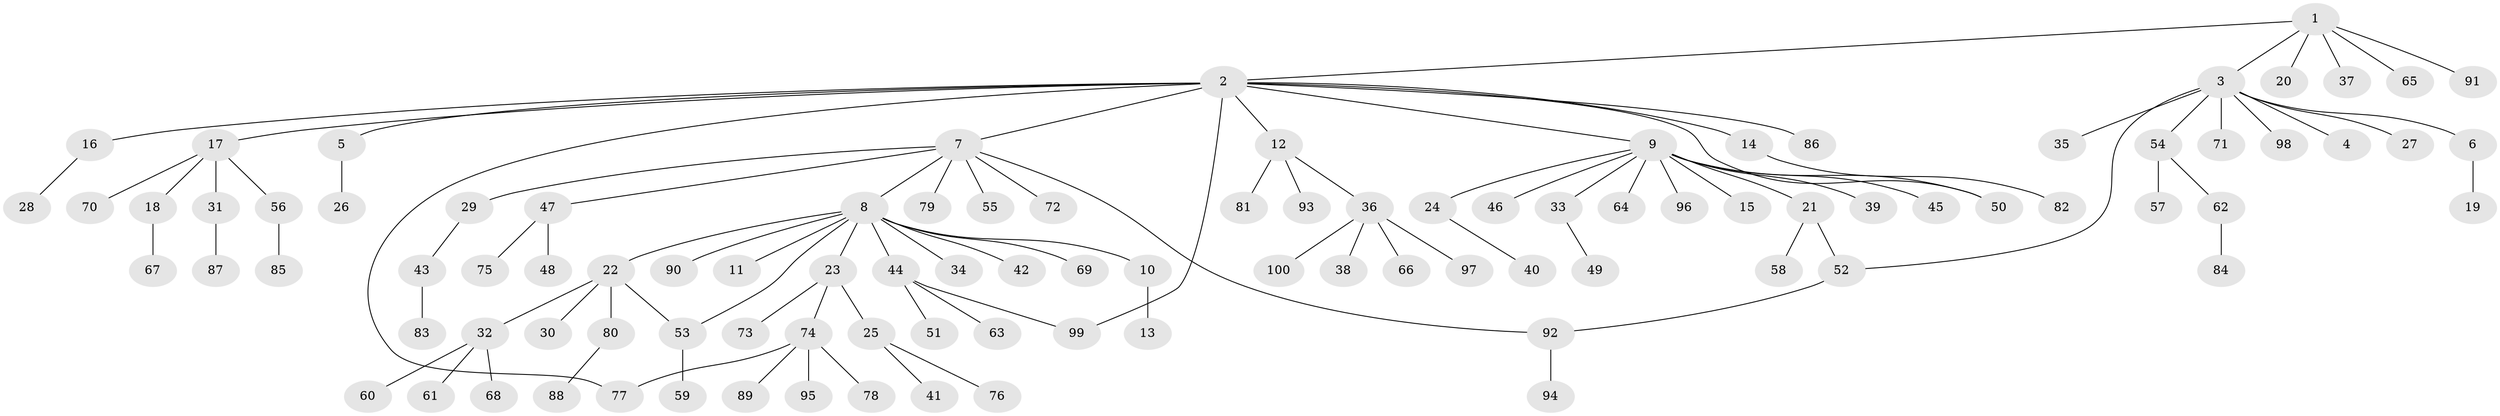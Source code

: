 // coarse degree distribution, {1: 0.58, 4: 0.02, 2: 0.18, 9: 0.04, 3: 0.12, 6: 0.02, 10: 0.02, 7: 0.02}
// Generated by graph-tools (version 1.1) at 2025/36/03/04/25 23:36:53]
// undirected, 100 vertices, 105 edges
graph export_dot {
  node [color=gray90,style=filled];
  1;
  2;
  3;
  4;
  5;
  6;
  7;
  8;
  9;
  10;
  11;
  12;
  13;
  14;
  15;
  16;
  17;
  18;
  19;
  20;
  21;
  22;
  23;
  24;
  25;
  26;
  27;
  28;
  29;
  30;
  31;
  32;
  33;
  34;
  35;
  36;
  37;
  38;
  39;
  40;
  41;
  42;
  43;
  44;
  45;
  46;
  47;
  48;
  49;
  50;
  51;
  52;
  53;
  54;
  55;
  56;
  57;
  58;
  59;
  60;
  61;
  62;
  63;
  64;
  65;
  66;
  67;
  68;
  69;
  70;
  71;
  72;
  73;
  74;
  75;
  76;
  77;
  78;
  79;
  80;
  81;
  82;
  83;
  84;
  85;
  86;
  87;
  88;
  89;
  90;
  91;
  92;
  93;
  94;
  95;
  96;
  97;
  98;
  99;
  100;
  1 -- 2;
  1 -- 3;
  1 -- 20;
  1 -- 37;
  1 -- 65;
  1 -- 91;
  2 -- 5;
  2 -- 7;
  2 -- 9;
  2 -- 12;
  2 -- 14;
  2 -- 16;
  2 -- 17;
  2 -- 50;
  2 -- 77;
  2 -- 86;
  2 -- 99;
  3 -- 4;
  3 -- 6;
  3 -- 27;
  3 -- 35;
  3 -- 52;
  3 -- 54;
  3 -- 71;
  3 -- 98;
  5 -- 26;
  6 -- 19;
  7 -- 8;
  7 -- 29;
  7 -- 47;
  7 -- 55;
  7 -- 72;
  7 -- 79;
  7 -- 92;
  8 -- 10;
  8 -- 11;
  8 -- 22;
  8 -- 23;
  8 -- 34;
  8 -- 42;
  8 -- 44;
  8 -- 53;
  8 -- 69;
  8 -- 90;
  9 -- 15;
  9 -- 21;
  9 -- 24;
  9 -- 33;
  9 -- 39;
  9 -- 45;
  9 -- 46;
  9 -- 50;
  9 -- 64;
  9 -- 96;
  10 -- 13;
  12 -- 36;
  12 -- 81;
  12 -- 93;
  14 -- 82;
  16 -- 28;
  17 -- 18;
  17 -- 31;
  17 -- 56;
  17 -- 70;
  18 -- 67;
  21 -- 52;
  21 -- 58;
  22 -- 30;
  22 -- 32;
  22 -- 53;
  22 -- 80;
  23 -- 25;
  23 -- 73;
  23 -- 74;
  24 -- 40;
  25 -- 41;
  25 -- 76;
  29 -- 43;
  31 -- 87;
  32 -- 60;
  32 -- 61;
  32 -- 68;
  33 -- 49;
  36 -- 38;
  36 -- 66;
  36 -- 97;
  36 -- 100;
  43 -- 83;
  44 -- 51;
  44 -- 63;
  44 -- 99;
  47 -- 48;
  47 -- 75;
  52 -- 92;
  53 -- 59;
  54 -- 57;
  54 -- 62;
  56 -- 85;
  62 -- 84;
  74 -- 77;
  74 -- 78;
  74 -- 89;
  74 -- 95;
  80 -- 88;
  92 -- 94;
}
